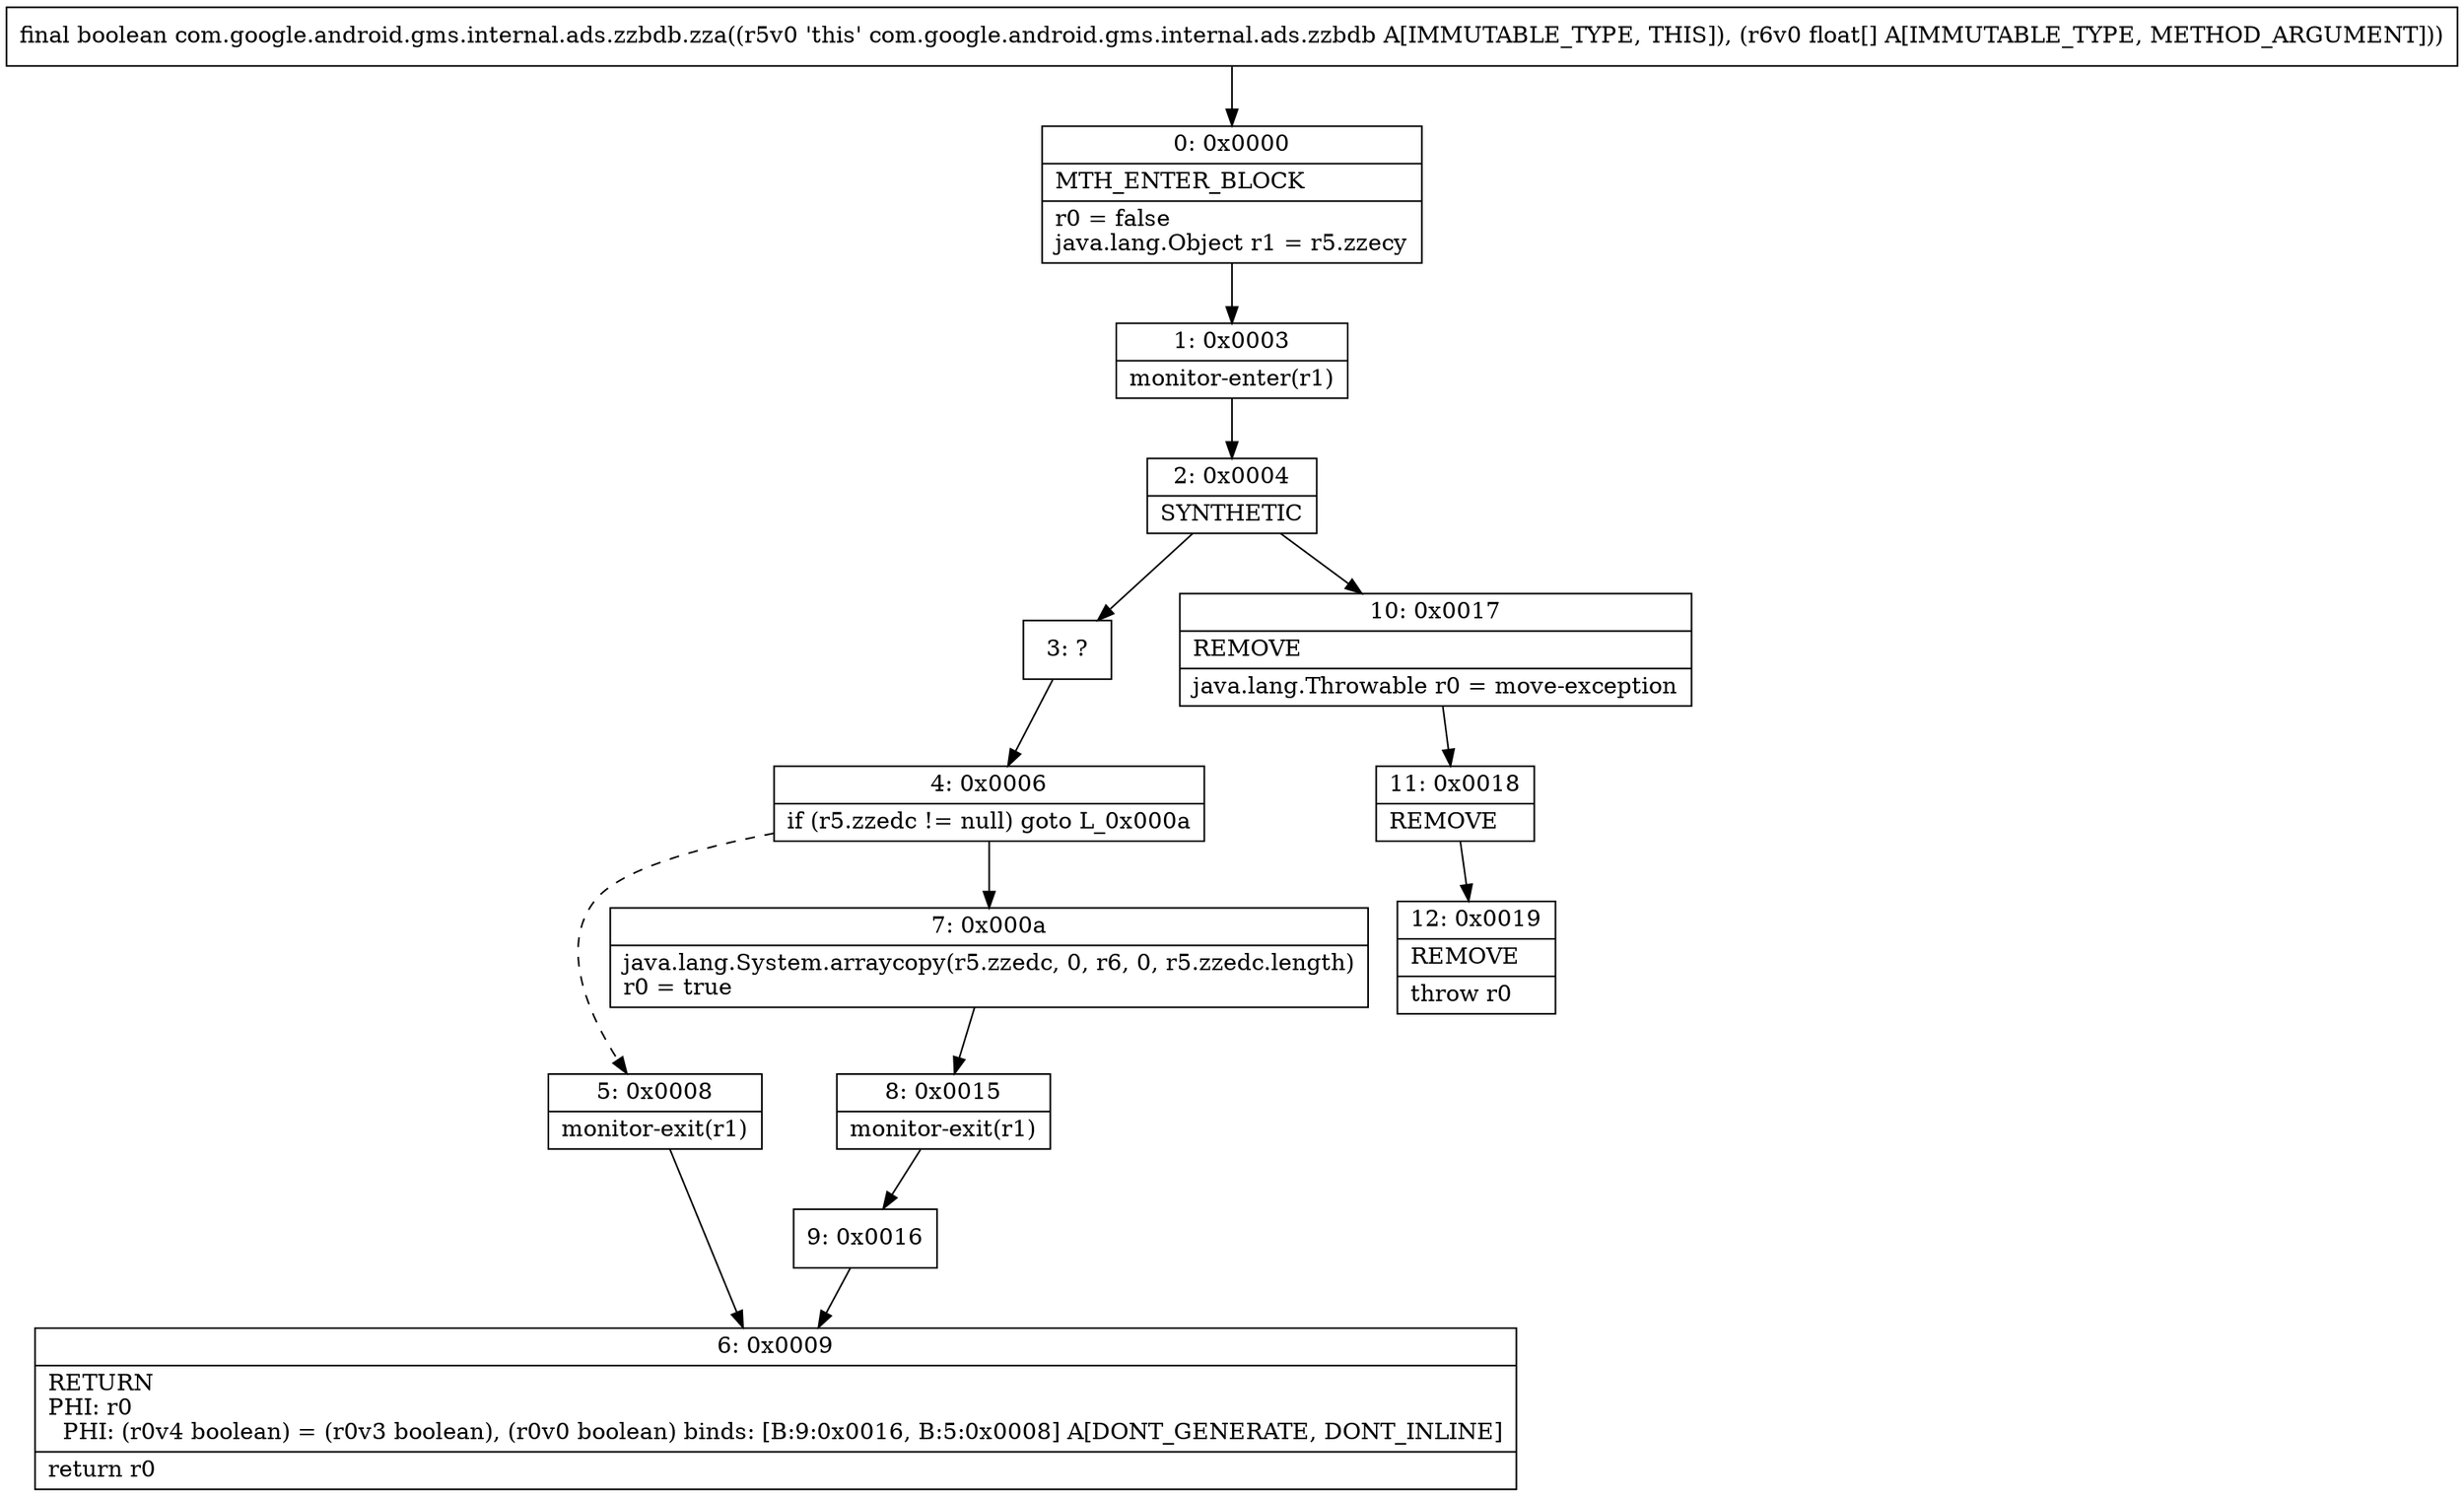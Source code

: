digraph "CFG forcom.google.android.gms.internal.ads.zzbdb.zza([F)Z" {
Node_0 [shape=record,label="{0\:\ 0x0000|MTH_ENTER_BLOCK\l|r0 = false\ljava.lang.Object r1 = r5.zzecy\l}"];
Node_1 [shape=record,label="{1\:\ 0x0003|monitor\-enter(r1)\l}"];
Node_2 [shape=record,label="{2\:\ 0x0004|SYNTHETIC\l}"];
Node_3 [shape=record,label="{3\:\ ?}"];
Node_4 [shape=record,label="{4\:\ 0x0006|if (r5.zzedc != null) goto L_0x000a\l}"];
Node_5 [shape=record,label="{5\:\ 0x0008|monitor\-exit(r1)\l}"];
Node_6 [shape=record,label="{6\:\ 0x0009|RETURN\lPHI: r0 \l  PHI: (r0v4 boolean) = (r0v3 boolean), (r0v0 boolean) binds: [B:9:0x0016, B:5:0x0008] A[DONT_GENERATE, DONT_INLINE]\l|return r0\l}"];
Node_7 [shape=record,label="{7\:\ 0x000a|java.lang.System.arraycopy(r5.zzedc, 0, r6, 0, r5.zzedc.length)\lr0 = true\l}"];
Node_8 [shape=record,label="{8\:\ 0x0015|monitor\-exit(r1)\l}"];
Node_9 [shape=record,label="{9\:\ 0x0016}"];
Node_10 [shape=record,label="{10\:\ 0x0017|REMOVE\l|java.lang.Throwable r0 = move\-exception\l}"];
Node_11 [shape=record,label="{11\:\ 0x0018|REMOVE\l}"];
Node_12 [shape=record,label="{12\:\ 0x0019|REMOVE\l|throw r0\l}"];
MethodNode[shape=record,label="{final boolean com.google.android.gms.internal.ads.zzbdb.zza((r5v0 'this' com.google.android.gms.internal.ads.zzbdb A[IMMUTABLE_TYPE, THIS]), (r6v0 float[] A[IMMUTABLE_TYPE, METHOD_ARGUMENT])) }"];
MethodNode -> Node_0;
Node_0 -> Node_1;
Node_1 -> Node_2;
Node_2 -> Node_3;
Node_2 -> Node_10;
Node_3 -> Node_4;
Node_4 -> Node_5[style=dashed];
Node_4 -> Node_7;
Node_5 -> Node_6;
Node_7 -> Node_8;
Node_8 -> Node_9;
Node_9 -> Node_6;
Node_10 -> Node_11;
Node_11 -> Node_12;
}


